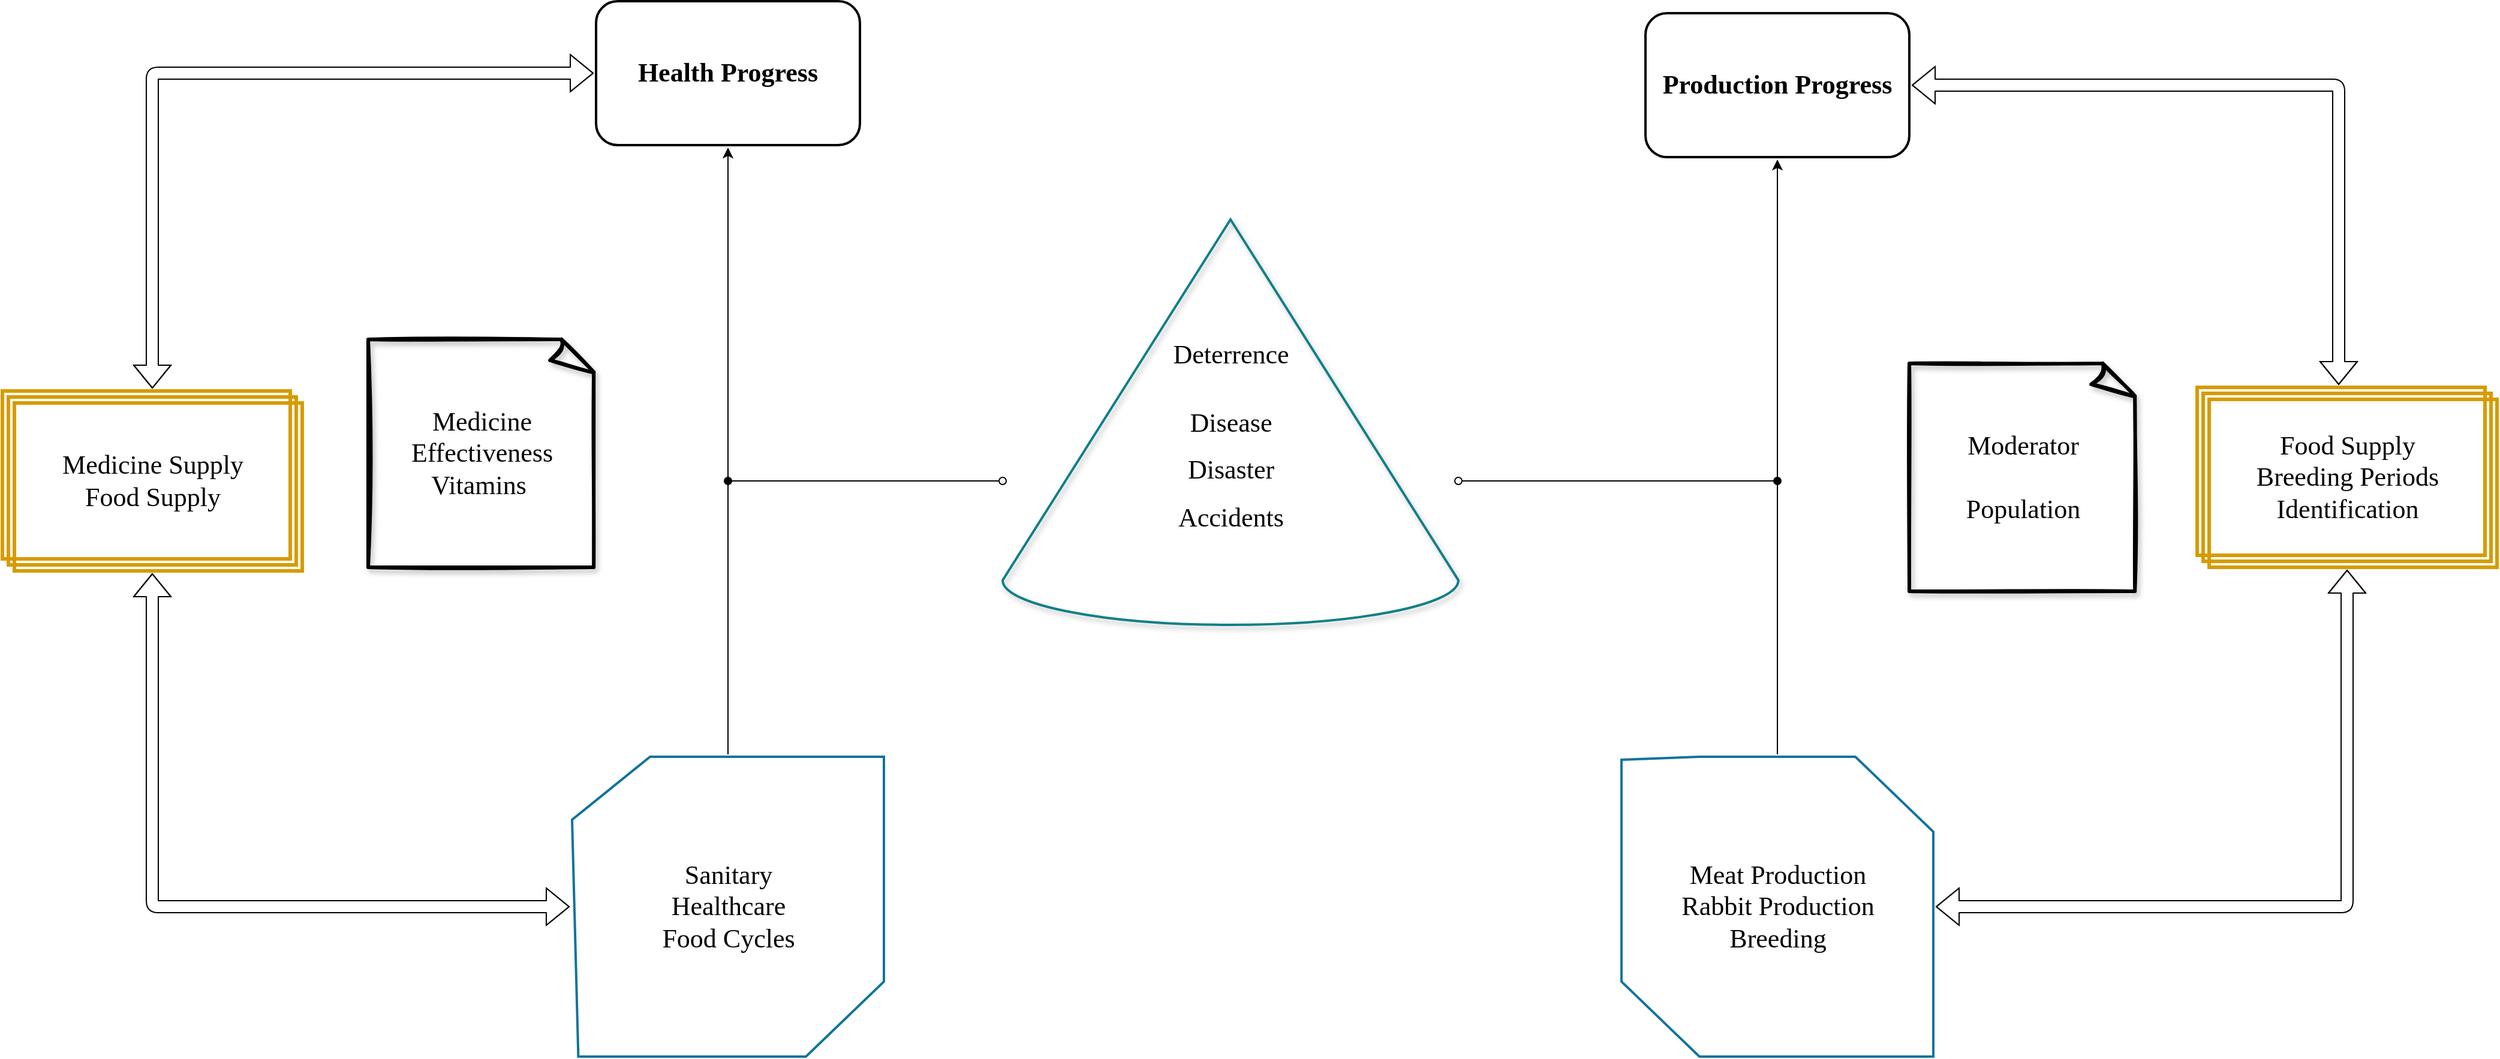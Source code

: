 <mxfile version="17.1.3" type="github">
  <diagram id="5zACA7rvERgF-gTNpysh" name="Page-1">
    <mxGraphModel dx="3816" dy="1540" grid="1" gridSize="10" guides="1" tooltips="1" connect="1" arrows="1" fold="1" page="1" pageScale="1" pageWidth="850" pageHeight="1100" math="0" shadow="0">
      <root>
        <mxCell id="0" />
        <mxCell id="1" parent="0" />
        <mxCell id="t7S9JoXh1MYTAIhFtJRv-31" style="edgeStyle=orthogonalEdgeStyle;shape=flexArrow;rounded=1;jumpStyle=none;orthogonalLoop=1;jettySize=auto;html=1;fontFamily=Verdana;fontSize=22;fontColor=#000000;startArrow=oval;startFill=0;endArrow=oval;endFill=1;" edge="1" parent="1" source="t7S9JoXh1MYTAIhFtJRv-10" target="t7S9JoXh1MYTAIhFtJRv-18">
          <mxGeometry relative="1" as="geometry" />
        </mxCell>
        <mxCell id="t7S9JoXh1MYTAIhFtJRv-10" value="Health Progress" style="rounded=1;fillColor=none;fontFamily=Lucida Console;textDirection=ltr;labelBorderColor=none;strokeWidth=2;perimeterSpacing=2;fontStyle=1;fontColor=#000000;horizontal=1;whiteSpace=wrap;html=1;spacingLeft=0;fontSize=22;" vertex="1" parent="1">
          <mxGeometry x="315" y="98" width="220" height="120" as="geometry" />
        </mxCell>
        <mxCell id="t7S9JoXh1MYTAIhFtJRv-12" value="Production Progress" style="rounded=1;fillColor=none;fontFamily=Lucida Console;textDirection=ltr;labelBorderColor=none;strokeWidth=2;perimeterSpacing=2;fontStyle=1;fontColor=#000000;horizontal=1;whiteSpace=wrap;html=1;spacingLeft=0;fontSize=22;" vertex="1" parent="1">
          <mxGeometry x="1190" y="108" width="220" height="120" as="geometry" />
        </mxCell>
        <mxCell id="t7S9JoXh1MYTAIhFtJRv-25" style="edgeStyle=orthogonalEdgeStyle;rounded=0;orthogonalLoop=1;jettySize=auto;html=1;fontFamily=Verdana;fontSize=22;fontColor=#000000;jumpStyle=none;startArrow=oval;startFill=0;endArrow=oval;endFill=1;" edge="1" parent="1" source="t7S9JoXh1MYTAIhFtJRv-13">
          <mxGeometry relative="1" as="geometry">
            <mxPoint x="425" y="498" as="targetPoint" />
            <mxPoint x="690" y="498" as="sourcePoint" />
            <Array as="points">
              <mxPoint x="600" y="498" />
              <mxPoint x="600" y="498" />
            </Array>
          </mxGeometry>
        </mxCell>
        <mxCell id="t7S9JoXh1MYTAIhFtJRv-26" style="edgeStyle=orthogonalEdgeStyle;rounded=0;orthogonalLoop=1;jettySize=auto;html=1;fontFamily=Verdana;fontSize=22;fontColor=#000000;startArrow=oval;startFill=0;endArrow=oval;endFill=1;" edge="1" parent="1" source="t7S9JoXh1MYTAIhFtJRv-13">
          <mxGeometry relative="1" as="geometry">
            <mxPoint x="1300" y="498" as="targetPoint" />
            <Array as="points">
              <mxPoint x="1090" y="498" />
              <mxPoint x="1090" y="498" />
            </Array>
          </mxGeometry>
        </mxCell>
        <mxCell id="t7S9JoXh1MYTAIhFtJRv-13" value="&lt;p style=&quot;line-height: 0.8; font-size: 22px;&quot;&gt;Deterrence&lt;br style=&quot;font-size: 22px;&quot;&gt;&lt;br style=&quot;font-size: 22px;&quot;&gt;&lt;/p&gt;&lt;p style=&quot;line-height: 0.8; font-size: 22px;&quot;&gt;Disease&lt;/p&gt;&lt;p style=&quot;line-height: 0.8; font-size: 22px;&quot;&gt;Disaster&lt;/p&gt;&lt;p style=&quot;line-height: 0.8; font-size: 22px;&quot;&gt;Accidents&lt;/p&gt;" style="verticalLabelPosition=middle;verticalAlign=middle;html=1;shape=mxgraph.basic.cone2;dx=0.5;dy=0.89;shadow=1;labelBorderColor=none;fontFamily=Verdana;fontSize=22;strokeWidth=2;fillColor=none;labelPosition=center;align=center;strokeColor=#0e8088;sketch=0;spacingTop=21;" vertex="1" parent="1">
          <mxGeometry x="654" y="280" width="380" height="338" as="geometry" />
        </mxCell>
        <mxCell id="t7S9JoXh1MYTAIhFtJRv-24" style="edgeStyle=orthogonalEdgeStyle;rounded=0;orthogonalLoop=1;jettySize=auto;html=1;fontFamily=Verdana;fontSize=22;fontColor=#000000;" edge="1" parent="1" source="t7S9JoXh1MYTAIhFtJRv-14" target="t7S9JoXh1MYTAIhFtJRv-10">
          <mxGeometry relative="1" as="geometry" />
        </mxCell>
        <mxCell id="t7S9JoXh1MYTAIhFtJRv-28" style="edgeStyle=orthogonalEdgeStyle;rounded=1;orthogonalLoop=1;jettySize=auto;html=1;fontFamily=Verdana;fontSize=22;fontColor=#000000;startArrow=classicThin;startFill=0;shape=flexArrow;" edge="1" parent="1" source="t7S9JoXh1MYTAIhFtJRv-14" target="t7S9JoXh1MYTAIhFtJRv-18">
          <mxGeometry relative="1" as="geometry" />
        </mxCell>
        <mxCell id="t7S9JoXh1MYTAIhFtJRv-14" value="Sanitary&lt;br style=&quot;font-size: 22px;&quot;&gt;Healthcare&lt;br style=&quot;font-size: 22px;&quot;&gt;Food Cycles" style="verticalLabelPosition=middle;verticalAlign=middle;html=1;shape=mxgraph.basic.polygon;polyCoords=[[0.25,0],[0.75,0],[1,0],[1,0.75],[0.75,1],[0.25,1],[0.02,1],[0,0.21]];polyline=0;shadow=0;labelBorderColor=none;sketch=0;fontFamily=Verdana;fontSize=22;strokeWidth=2;fillColor=none;gradientDirection=north;perimeterSpacing=2;labelPosition=center;align=center;strokeColor=#10739e;" vertex="1" parent="1">
          <mxGeometry x="295" y="728" width="260" height="250" as="geometry" />
        </mxCell>
        <mxCell id="t7S9JoXh1MYTAIhFtJRv-27" style="edgeStyle=orthogonalEdgeStyle;rounded=0;orthogonalLoop=1;jettySize=auto;html=1;entryX=0.5;entryY=1;entryDx=0;entryDy=0;fontFamily=Verdana;fontSize=22;fontColor=#000000;" edge="1" parent="1" source="t7S9JoXh1MYTAIhFtJRv-15" target="t7S9JoXh1MYTAIhFtJRv-12">
          <mxGeometry relative="1" as="geometry" />
        </mxCell>
        <mxCell id="t7S9JoXh1MYTAIhFtJRv-32" style="edgeStyle=orthogonalEdgeStyle;shape=flexArrow;rounded=1;jumpStyle=none;orthogonalLoop=1;jettySize=auto;html=1;fontFamily=Verdana;fontSize=22;fontColor=#000000;startArrow=oval;startFill=0;endArrow=oval;endFill=1;" edge="1" parent="1" source="t7S9JoXh1MYTAIhFtJRv-15" target="t7S9JoXh1MYTAIhFtJRv-20">
          <mxGeometry relative="1" as="geometry" />
        </mxCell>
        <mxCell id="t7S9JoXh1MYTAIhFtJRv-15" value="Meat Production&lt;br style=&quot;font-size: 22px;&quot;&gt;Rabbit Production&lt;br style=&quot;font-size: 22px;&quot;&gt;Breeding" style="verticalLabelPosition=middle;verticalAlign=middle;html=1;shape=mxgraph.basic.polygon;polyCoords=[[0.25,0],[0.75,0],[1,0.25],[1,1],[0.75,1],[0.25,1],[0,0.75],[0,0.01]];polyline=0;shadow=0;labelBorderColor=none;sketch=0;fontFamily=Verdana;fontSize=22;strokeWidth=2;fillColor=none;gradientDirection=north;perimeterSpacing=2;labelPosition=center;align=center;strokeColor=#10739e;" vertex="1" parent="1">
          <mxGeometry x="1170" y="728" width="260" height="250" as="geometry" />
        </mxCell>
        <mxCell id="t7S9JoXh1MYTAIhFtJRv-18" value="&lt;font face=&quot;Verdana&quot; style=&quot;font-size: 22px;&quot;&gt;Medicine Supply&lt;br style=&quot;font-size: 22px;&quot;&gt;Food Supply&lt;br style=&quot;font-size: 22px;&quot;&gt;&lt;/font&gt;" style="verticalLabelPosition=middle;verticalAlign=middle;html=1;shape=mxgraph.basic.layered_rect;dx=10;outlineConnect=0;labelBorderColor=none;fontFamily=Lucida Console;fontSize=22;strokeWidth=3;fillColor=none;strokeColor=#d79b00;labelPosition=center;align=center;textDirection=ltr;fontStyle=0;perimeterSpacing=2;shadow=0;" vertex="1" parent="1">
          <mxGeometry x="-180" y="423" width="250" height="150" as="geometry" />
        </mxCell>
        <mxCell id="t7S9JoXh1MYTAIhFtJRv-34" style="edgeStyle=orthogonalEdgeStyle;shape=flexArrow;rounded=1;jumpStyle=none;orthogonalLoop=1;jettySize=auto;html=1;exitX=0;exitY=0;exitDx=120;exitDy=0;exitPerimeter=0;entryX=1;entryY=0.5;entryDx=0;entryDy=0;fontFamily=Verdana;fontSize=22;fontColor=#000000;startArrow=oval;startFill=0;endArrow=oval;endFill=1;" edge="1" parent="1" source="t7S9JoXh1MYTAIhFtJRv-20" target="t7S9JoXh1MYTAIhFtJRv-12">
          <mxGeometry relative="1" as="geometry">
            <Array as="points">
              <mxPoint x="1768" y="168" />
            </Array>
          </mxGeometry>
        </mxCell>
        <mxCell id="t7S9JoXh1MYTAIhFtJRv-20" value="&lt;font face=&quot;Verdana&quot; style=&quot;font-size: 22px;&quot;&gt;Food Supply&lt;br style=&quot;font-size: 22px;&quot;&gt;Breeding Periods&lt;br style=&quot;font-size: 22px;&quot;&gt;Identification&lt;/font&gt;" style="verticalLabelPosition=middle;verticalAlign=middle;html=1;shape=mxgraph.basic.layered_rect;dx=10;outlineConnect=0;labelBorderColor=none;fontFamily=Lucida Console;fontSize=22;strokeWidth=3;fillColor=none;strokeColor=#d79b00;labelPosition=center;align=center;textDirection=ltr;fontStyle=0;perimeterSpacing=2;shadow=0;" vertex="1" parent="1">
          <mxGeometry x="1650" y="420" width="250" height="150" as="geometry" />
        </mxCell>
        <mxCell id="t7S9JoXh1MYTAIhFtJRv-21" value="Moderator&lt;br style=&quot;font-size: 22px;&quot;&gt;&lt;br style=&quot;font-size: 22px;&quot;&gt;Population" style="whiteSpace=wrap;html=1;shape=mxgraph.basic.document;shadow=1;labelBorderColor=none;sketch=1;fontFamily=Verdana;fontSize=22;fontColor=#000000;strokeWidth=3;fillColor=none;gradientColor=#ffffff;" vertex="1" parent="1">
          <mxGeometry x="1410" y="400" width="190" height="190" as="geometry" />
        </mxCell>
        <mxCell id="t7S9JoXh1MYTAIhFtJRv-22" value="Medicine Effectiveness&lt;br style=&quot;font-size: 22px;&quot;&gt;Vitamins&amp;nbsp;" style="whiteSpace=wrap;html=1;shape=mxgraph.basic.document;shadow=1;labelBorderColor=none;sketch=1;fontFamily=Verdana;fontSize=22;fontColor=#000000;strokeWidth=3;fillColor=none;gradientColor=#ffffff;" vertex="1" parent="1">
          <mxGeometry x="125" y="380" width="190" height="190" as="geometry" />
        </mxCell>
      </root>
    </mxGraphModel>
  </diagram>
</mxfile>
